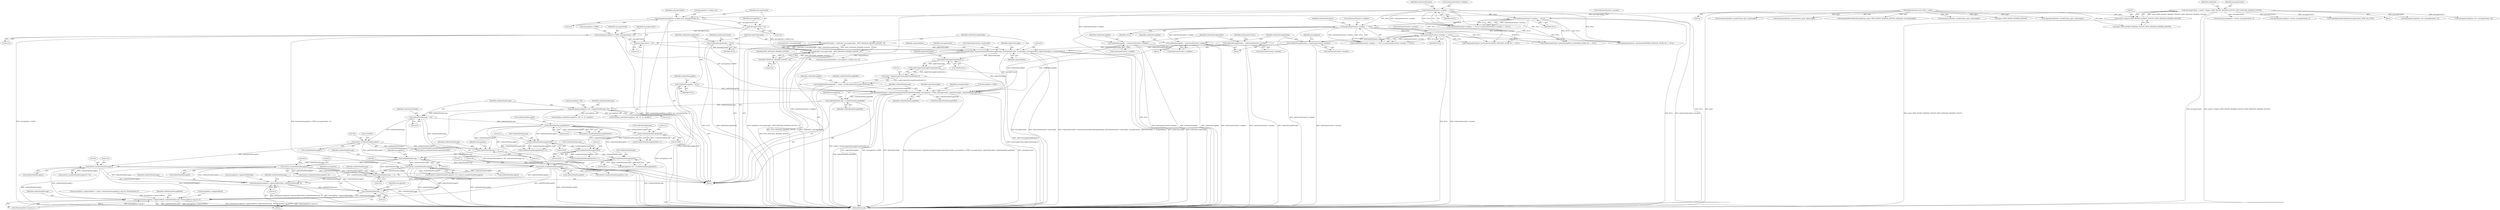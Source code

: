 digraph "0_bzrtp_bbb1e6e2f467ee4bd7b9a8c800e4f07343d7d99b@API" {
"1001857" [label="(Call,memcpy(messageData->signatureBlockType, confirmPlainMessage, 4))"];
"1001847" [label="(Call,confirmPlainMessage += 4)"];
"1001842" [label="(Call,(uint32_t)confirmPlainMessage[3])"];
"1001811" [label="(Call,confirmPlainMessage += 1)"];
"1001770" [label="(Call,confirmPlainMessage += 2)"];
"1001455" [label="(Call,confirmPlainMessage +=33)"];
"1001449" [label="(Call,memcpy(messageData->H0, confirmPlainMessage, 32))"];
"1001446" [label="(Call,confirmPlainMessage = confirmPlainMessageBuffer)"];
"1001438" [label="(Call,zrtpChannelContext->cipherDecryptionFunction(confirmMessageKey, messageData->CFBIV, messageContent, cipherTextLength, confirmPlainMessageBuffer))"];
"1001362" [label="(Call,confirmMessageKey = zrtpChannelContext->zrtpkeyr)"];
"1001349" [label="(Call,zrtpChannelContext->zrtpkeyr == NULL)"];
"1001322" [label="(Call,zrtpChannelContext->mackeyi == NULL)"];
"1001317" [label="(Call,zrtpChannelContext->zrtpkeyi == NULL)"];
"1001330" [label="(Call,confirmMessageKey = zrtpChannelContext->zrtpkeyi)"];
"1001296" [label="(Call,*confirmMessageKey = NULL)"];
"1001388" [label="(Call,memcpy(messageData->CFBIV, messageContent, 16))"];
"1001385" [label="(Call,messageContent +=8)"];
"1001379" [label="(Call,memcpy(messageData->confirm_mac, messageContent, 8))"];
"1000200" [label="(Call,*messageContent = (uint8_t *)(input+ZRTP_PACKET_HEADER_LENGTH+ZRTP_MESSAGE_HEADER_LENGTH))"];
"1000202" [label="(Call,(uint8_t *)(input+ZRTP_PACKET_HEADER_LENGTH+ZRTP_MESSAGE_HEADER_LENGTH))"];
"1000194" [label="(MethodParameterIn,const uint8_t * input)"];
"1001406" [label="(Call,zrtpChannelContext->hmacFunction(confirmMessageMacKey, zrtpChannelContext->hashLength, messageContent, cipherTextLength, 8, computedHmac))"];
"1001300" [label="(Call,*confirmMessageMacKey = NULL)"];
"1001335" [label="(Call,confirmMessageMacKey = zrtpChannelContext->mackeyi)"];
"1001367" [label="(Call,confirmMessageMacKey = zrtpChannelContext->mackeyr)"];
"1001354" [label="(Call,zrtpChannelContext->mackeyr == NULL)"];
"1001394" [label="(Call,messageContent +=16)"];
"1001397" [label="(Call,cipherTextLength = zrtpPacket->messageLength - ZRTP_MESSAGE_HEADER_LENGTH - 24)"];
"1001399" [label="(Call,zrtpPacket->messageLength - ZRTP_MESSAGE_HEADER_LENGTH - 24)"];
"1001403" [label="(Call,ZRTP_MESSAGE_HEADER_LENGTH - 24)"];
"1001434" [label="(Call,cipherTextLength*sizeof(uint8_t))"];
"1001429" [label="(Call,confirmPlainMessageBuffer = (uint8_t *)malloc(cipherTextLength*sizeof(uint8_t)))"];
"1001431" [label="(Call,(uint8_t *)malloc(cipherTextLength*sizeof(uint8_t)))"];
"1001433" [label="(Call,malloc(cipherTextLength*sizeof(uint8_t)))"];
"1001764" [label="(Call,(uint16_t)confirmPlainMessage[1])"];
"1001757" [label="(Call,confirmPlainMessage[0]&0x01)"];
"1001820" [label="(Call,(uint32_t)confirmPlainMessage[0])"];
"1001807" [label="(Call,(*confirmPlainMessage)&0x01)"];
"1001798" [label="(Call,(*confirmPlainMessage)&0x02)"];
"1001788" [label="(Call,(*confirmPlainMessage)&0x04)"];
"1001778" [label="(Call,(*confirmPlainMessage)&0x08)"];
"1001828" [label="(Call,(uint32_t)confirmPlainMessage[1])"];
"1001836" [label="(Call,(uint32_t)confirmPlainMessage[2])"];
"1001863" [label="(Call,confirmPlainMessage += 4)"];
"1001883" [label="(Call,memcpy(messageData->signatureBlock, confirmPlainMessage, 4*(messageData->sig_len-1)))"];
"1001400" [label="(Call,zrtpPacket->messageLength)"];
"1001808" [label="(Call,*confirmPlainMessage)"];
"1001801" [label="(Literal,0x02)"];
"1001828" [label="(Call,(uint32_t)confirmPlainMessage[1])"];
"1001294" [label="(Block,)"];
"1001349" [label="(Call,zrtpChannelContext->zrtpkeyr == NULL)"];
"1000211" [label="(Identifier,zrtpPacket)"];
"1001392" [label="(Identifier,messageContent)"];
"1001802" [label="(Literal,1)"];
"1001331" [label="(Identifier,confirmMessageKey)"];
"1000202" [label="(Call,(uint8_t *)(input+ZRTP_PACKET_HEADER_LENGTH+ZRTP_MESSAGE_HEADER_LENGTH))"];
"1001834" [label="(Call,(((uint32_t)confirmPlainMessage[2])<<8) | ((uint32_t)confirmPlainMessage[3]))"];
"1001386" [label="(Identifier,messageContent)"];
"1001803" [label="(Call,messageData->D = (*confirmPlainMessage)&0x01)"];
"1001449" [label="(Call,memcpy(messageData->H0, confirmPlainMessage, 32))"];
"1001362" [label="(Call,confirmMessageKey = zrtpChannelContext->zrtpkeyr)"];
"1001862" [label="(Literal,4)"];
"1001434" [label="(Call,cipherTextLength*sizeof(uint8_t))"];
"1000891" [label="(Call,memcpy(zrtpPacket->packetString, input, inputLength))"];
"1000224" [label="(Call,memcpy(messageData->version, messageContent, 4))"];
"1000201" [label="(Identifier,messageContent)"];
"1001443" [label="(Identifier,messageContent)"];
"1001335" [label="(Call,confirmMessageMacKey = zrtpChannelContext->mackeyi)"];
"1001779" [label="(Call,*confirmPlainMessage)"];
"1001462" [label="(Identifier,zrtpChannelContext)"];
"1001396" [label="(Literal,16)"];
"1000588" [label="(Call,memcpy(zrtpPacket->packetString, input, inputLength))"];
"1001819" [label="(Call,((uint32_t)confirmPlainMessage[0])<<24)"];
"1001435" [label="(Identifier,cipherTextLength)"];
"1001844" [label="(Call,confirmPlainMessage[3])"];
"1001778" [label="(Call,(*confirmPlainMessage)&0x08)"];
"1001078" [label="(Call,memcpy(DHPartHelloMessageString, input+ZRTP_PACKET_HEADER_LENGTH, zrtpPacket->messageLength))"];
"1001440" [label="(Call,messageData->CFBIV)"];
"1001772" [label="(Literal,2)"];
"1001764" [label="(Call,(uint16_t)confirmPlainMessage[1])"];
"1001866" [label="(Call,messageData->signatureBlock = (uint8_t *)malloc(4*(messageData->sig_len-1)*sizeof(uint8_t)))"];
"1001757" [label="(Call,confirmPlainMessage[0]&0x01)"];
"1001336" [label="(Identifier,confirmMessageMacKey)"];
"1001758" [label="(Call,confirmPlainMessage[0])"];
"1001350" [label="(Call,zrtpChannelContext->zrtpkeyr)"];
"1001761" [label="(Literal,0x01)"];
"1001576" [label="(Call,zrtpChannelContext->peerPackets[HELLO_MESSAGE_STORE_ID] == NULL)"];
"1001433" [label="(Call,malloc(cipherTextLength*sizeof(uint8_t)))"];
"1001766" [label="(Call,confirmPlainMessage[1])"];
"1001472" [label="(Call,bctoolbox_sha256(messageData->H0, 32, 32, checkH1))"];
"1001781" [label="(Literal,0x08)"];
"1001833" [label="(Literal,16)"];
"1001812" [label="(Identifier,confirmPlainMessage)"];
"1001326" [label="(Identifier,NULL)"];
"1001439" [label="(Identifier,confirmMessageKey)"];
"1001453" [label="(Identifier,confirmPlainMessage)"];
"1001445" [label="(Identifier,confirmPlainMessageBuffer)"];
"1001842" [label="(Call,(uint32_t)confirmPlainMessage[3])"];
"1001385" [label="(Call,messageContent +=8)"];
"1001863" [label="(Call,confirmPlainMessage += 4)"];
"1001393" [label="(Literal,16)"];
"1001865" [label="(Literal,4)"];
"1001490" [label="(Call,zrtpChannelContext->peerPackets[COMMIT_MESSAGE_STORE_ID] == NULL)"];
"1001324" [label="(Identifier,zrtpChannelContext)"];
"1001822" [label="(Call,confirmPlainMessage[0])"];
"1001389" [label="(Call,messageData->CFBIV)"];
"1001384" [label="(Literal,8)"];
"1001316" [label="(Call,(zrtpChannelContext->zrtpkeyi == NULL) || (zrtpChannelContext->mackeyi == NULL))"];
"1001363" [label="(Identifier,confirmMessageKey)"];
"1001369" [label="(Call,zrtpChannelContext->mackeyr)"];
"1001353" [label="(Identifier,NULL)"];
"1001858" [label="(Call,messageData->signatureBlockType)"];
"1001394" [label="(Call,messageContent +=16)"];
"1001813" [label="(Literal,1)"];
"1001321" [label="(Identifier,NULL)"];
"1001769" [label="(Literal,0x00FF)"];
"1001861" [label="(Identifier,confirmPlainMessage)"];
"1001368" [label="(Identifier,confirmMessageMacKey)"];
"1001856" [label="(Block,)"];
"1001296" [label="(Call,*confirmMessageKey = NULL)"];
"1001447" [label="(Identifier,confirmPlainMessage)"];
"1001835" [label="(Call,((uint32_t)confirmPlainMessage[2])<<8)"];
"1001820" [label="(Call,(uint32_t)confirmPlainMessage[0])"];
"1001816" [label="(Identifier,messageData)"];
"1001775" [label="(Identifier,messageData)"];
"1001379" [label="(Call,memcpy(messageData->confirm_mac, messageContent, 8))"];
"1001317" [label="(Call,zrtpChannelContext->zrtpkeyi == NULL)"];
"1001412" [label="(Identifier,cipherTextLength)"];
"1001941" [label="(Call,memcpy(messageData->version, messageContent, 4))"];
"1000812" [label="(Call,cryptoAlgoTypeStringToInt(messageContent, ZRTP_SAS_TYPE))"];
"1001456" [label="(Identifier,confirmPlainMessage)"];
"1001849" [label="(Literal,4)"];
"1001915" [label="(Call,memcpy(zrtpPacket->packetString, input, inputLength))"];
"1000197" [label="(Block,)"];
"1001903" [label="(Identifier,confirmPlainMessageBuffer)"];
"1001405" [label="(Literal,24)"];
"1001666" [label="(Call,zrtpChannelContext->peerPackets[DHPART_MESSAGE_STORE_ID] == NULL)"];
"1000194" [label="(MethodParameterIn,const uint8_t * input)"];
"1001358" [label="(Identifier,NULL)"];
"1001300" [label="(Call,*confirmMessageMacKey = NULL)"];
"1001446" [label="(Call,confirmPlainMessage = confirmPlainMessageBuffer)"];
"1001444" [label="(Identifier,cipherTextLength)"];
"1001323" [label="(Call,zrtpChannelContext->mackeyi)"];
"1001314" [label="(Block,)"];
"1001770" [label="(Call,confirmPlainMessage += 2)"];
"1001827" [label="(Call,((uint32_t)confirmPlainMessage[1])<<16)"];
"1001763" [label="(Call,((uint16_t)confirmPlainMessage[1])&0x00FF)"];
"1001318" [label="(Call,zrtpChannelContext->zrtpkeyi)"];
"1001853" [label="(Identifier,messageData)"];
"1001448" [label="(Identifier,confirmPlainMessageBuffer)"];
"1001755" [label="(Call,(uint16_t)(confirmPlainMessage[0]&0x01))"];
"1001788" [label="(Call,(*confirmPlainMessage)&0x04)"];
"1001430" [label="(Identifier,confirmPlainMessageBuffer)"];
"1001451" [label="(Identifier,messageData)"];
"1001438" [label="(Call,zrtpChannelContext->cipherDecryptionFunction(confirmMessageKey, messageData->CFBIV, messageContent, cipherTextLength, confirmPlainMessageBuffer))"];
"1001403" [label="(Call,ZRTP_MESSAGE_HEADER_LENGTH - 24)"];
"1001455" [label="(Call,confirmPlainMessage +=33)"];
"1001413" [label="(Literal,8)"];
"1001343" [label="(Identifier,zrtpChannelContext)"];
"1001418" [label="(Identifier,computedHmac)"];
"1001771" [label="(Identifier,confirmPlainMessage)"];
"1001431" [label="(Call,(uint8_t *)malloc(cipherTextLength*sizeof(uint8_t)))"];
"1001398" [label="(Identifier,cipherTextLength)"];
"1001395" [label="(Identifier,messageContent)"];
"1001411" [label="(Identifier,messageContent)"];
"1001864" [label="(Identifier,confirmPlainMessage)"];
"1001689" [label="(Call,bctoolbox_sha256(messageData->H0, 32, 32, checkH1))"];
"1001825" [label="(Literal,24)"];
"1001390" [label="(Identifier,messageData)"];
"1001399" [label="(Call,zrtpPacket->messageLength - ZRTP_MESSAGE_HEADER_LENGTH - 24)"];
"1001397" [label="(Call,cipherTextLength = zrtpPacket->messageLength - ZRTP_MESSAGE_HEADER_LENGTH - 24)"];
"1001383" [label="(Identifier,messageContent)"];
"1001337" [label="(Call,zrtpChannelContext->mackeyi)"];
"1001848" [label="(Identifier,confirmPlainMessage)"];
"1001330" [label="(Call,confirmMessageKey = zrtpChannelContext->zrtpkeyi)"];
"1001301" [label="(Identifier,confirmMessageMacKey)"];
"1000204" [label="(Call,input+ZRTP_PACKET_HEADER_LENGTH+ZRTP_MESSAGE_HEADER_LENGTH)"];
"1001414" [label="(Identifier,computedHmac)"];
"1001388" [label="(Call,memcpy(messageData->CFBIV, messageContent, 16))"];
"1001355" [label="(Call,zrtpChannelContext->mackeyr)"];
"1001787" [label="(Call,((*confirmPlainMessage)&0x04)>>2)"];
"1001884" [label="(Call,messageData->signatureBlock)"];
"1001332" [label="(Call,zrtpChannelContext->zrtpkeyi)"];
"1001847" [label="(Call,confirmPlainMessage += 4)"];
"1001457" [label="(Literal,33)"];
"1001902" [label="(Call,free(confirmPlainMessageBuffer))"];
"1001380" [label="(Call,messageData->confirm_mac)"];
"1001404" [label="(Identifier,ZRTP_MESSAGE_HEADER_LENGTH)"];
"1000624" [label="(Call,memcpy(messageData->H2, messageContent, 32))"];
"1001810" [label="(Literal,0x01)"];
"1001407" [label="(Identifier,confirmMessageMacKey)"];
"1001297" [label="(Identifier,confirmMessageKey)"];
"1001777" [label="(Call,((*confirmPlainMessage)&0x08)>>3)"];
"1001791" [label="(Literal,0x04)"];
"1001888" [label="(Call,4*(messageData->sig_len-1))"];
"1001354" [label="(Call,zrtpChannelContext->mackeyr == NULL)"];
"1001841" [label="(Literal,8)"];
"1000200" [label="(Call,*messageContent = (uint8_t *)(input+ZRTP_PACKET_HEADER_LENGTH+ZRTP_MESSAGE_HEADER_LENGTH))"];
"1000945" [label="(Call,memcpy(messageData->H1, messageContent, 32))"];
"1001782" [label="(Literal,3)"];
"1001883" [label="(Call,memcpy(messageData->signatureBlock, confirmPlainMessage, 4*(messageData->sig_len-1)))"];
"1001857" [label="(Call,memcpy(messageData->signatureBlockType, confirmPlainMessage, 4))"];
"1001346" [label="(Block,)"];
"1001302" [label="(Identifier,NULL)"];
"1001322" [label="(Call,zrtpChannelContext->mackeyi == NULL)"];
"1001887" [label="(Identifier,confirmPlainMessage)"];
"1001080" [label="(Call,input+ZRTP_PACKET_HEADER_LENGTH)"];
"1001429" [label="(Call,confirmPlainMessageBuffer = (uint8_t *)malloc(cipherTextLength*sizeof(uint8_t)))"];
"1001387" [label="(Literal,8)"];
"1001836" [label="(Call,(uint32_t)confirmPlainMessage[2])"];
"1001792" [label="(Literal,2)"];
"1001406" [label="(Call,zrtpChannelContext->hmacFunction(confirmMessageMacKey, zrtpChannelContext->hashLength, messageContent, cipherTextLength, 8, computedHmac))"];
"1001797" [label="(Call,((*confirmPlainMessage)&0x02)>>1)"];
"1001311" [label="(Identifier,zrtpChannelContext)"];
"1001811" [label="(Call,confirmPlainMessage += 1)"];
"1001798" [label="(Call,(*confirmPlainMessage)&0x02)"];
"1001348" [label="(Call,(zrtpChannelContext->zrtpkeyr == NULL) || (zrtpChannelContext->mackeyr == NULL))"];
"1001450" [label="(Call,messageData->H0)"];
"1001364" [label="(Call,zrtpChannelContext->zrtpkeyr)"];
"1001789" [label="(Call,*confirmPlainMessage)"];
"1001838" [label="(Call,confirmPlainMessage[2])"];
"1001417" [label="(Call,memcmp(computedHmac, messageData->confirm_mac, 8))"];
"1001868" [label="(Identifier,messageData)"];
"1001298" [label="(Identifier,NULL)"];
"1001373" [label="(Identifier,messageData)"];
"1001454" [label="(Literal,32)"];
"1001356" [label="(Identifier,zrtpChannelContext)"];
"1001367" [label="(Call,confirmMessageMacKey = zrtpChannelContext->mackeyr)"];
"1001830" [label="(Call,confirmPlainMessage[1])"];
"1001966" [label="(MethodReturn,int)"];
"1001408" [label="(Call,zrtpChannelContext->hashLength)"];
"1001436" [label="(Call,sizeof(uint8_t))"];
"1001285" [label="(Call,memcpy(zrtpPacket->packetString, input, inputLength))"];
"1001799" [label="(Call,*confirmPlainMessage)"];
"1001807" [label="(Call,(*confirmPlainMessage)&0x01)"];
"1001857" -> "1001856"  [label="AST: "];
"1001857" -> "1001862"  [label="CFG: "];
"1001858" -> "1001857"  [label="AST: "];
"1001861" -> "1001857"  [label="AST: "];
"1001862" -> "1001857"  [label="AST: "];
"1001864" -> "1001857"  [label="CFG: "];
"1001857" -> "1001966"  [label="DDG: messageData->signatureBlockType"];
"1001857" -> "1001966"  [label="DDG: memcpy(messageData->signatureBlockType, confirmPlainMessage, 4)"];
"1001847" -> "1001857"  [label="DDG: confirmPlainMessage"];
"1001836" -> "1001857"  [label="DDG: confirmPlainMessage[2]"];
"1001842" -> "1001857"  [label="DDG: confirmPlainMessage[3]"];
"1001820" -> "1001857"  [label="DDG: confirmPlainMessage[0]"];
"1001828" -> "1001857"  [label="DDG: confirmPlainMessage[1]"];
"1001857" -> "1001863"  [label="DDG: confirmPlainMessage"];
"1001847" -> "1001294"  [label="AST: "];
"1001847" -> "1001849"  [label="CFG: "];
"1001848" -> "1001847"  [label="AST: "];
"1001849" -> "1001847"  [label="AST: "];
"1001853" -> "1001847"  [label="CFG: "];
"1001847" -> "1001966"  [label="DDG: confirmPlainMessage"];
"1001842" -> "1001847"  [label="DDG: confirmPlainMessage[3]"];
"1001820" -> "1001847"  [label="DDG: confirmPlainMessage[0]"];
"1001828" -> "1001847"  [label="DDG: confirmPlainMessage[1]"];
"1001811" -> "1001847"  [label="DDG: confirmPlainMessage"];
"1001836" -> "1001847"  [label="DDG: confirmPlainMessage[2]"];
"1001842" -> "1001834"  [label="AST: "];
"1001842" -> "1001844"  [label="CFG: "];
"1001843" -> "1001842"  [label="AST: "];
"1001844" -> "1001842"  [label="AST: "];
"1001834" -> "1001842"  [label="CFG: "];
"1001842" -> "1001966"  [label="DDG: confirmPlainMessage[3]"];
"1001842" -> "1001834"  [label="DDG: confirmPlainMessage[3]"];
"1001811" -> "1001842"  [label="DDG: confirmPlainMessage"];
"1001842" -> "1001863"  [label="DDG: confirmPlainMessage[3]"];
"1001842" -> "1001883"  [label="DDG: confirmPlainMessage[3]"];
"1001811" -> "1001294"  [label="AST: "];
"1001811" -> "1001813"  [label="CFG: "];
"1001812" -> "1001811"  [label="AST: "];
"1001813" -> "1001811"  [label="AST: "];
"1001816" -> "1001811"  [label="CFG: "];
"1001770" -> "1001811"  [label="DDG: confirmPlainMessage"];
"1001764" -> "1001811"  [label="DDG: confirmPlainMessage[1]"];
"1001757" -> "1001811"  [label="DDG: confirmPlainMessage[0]"];
"1001811" -> "1001820"  [label="DDG: confirmPlainMessage"];
"1001811" -> "1001828"  [label="DDG: confirmPlainMessage"];
"1001811" -> "1001836"  [label="DDG: confirmPlainMessage"];
"1001770" -> "1001294"  [label="AST: "];
"1001770" -> "1001772"  [label="CFG: "];
"1001771" -> "1001770"  [label="AST: "];
"1001772" -> "1001770"  [label="AST: "];
"1001775" -> "1001770"  [label="CFG: "];
"1001455" -> "1001770"  [label="DDG: confirmPlainMessage"];
"1001764" -> "1001770"  [label="DDG: confirmPlainMessage[1]"];
"1001757" -> "1001770"  [label="DDG: confirmPlainMessage[0]"];
"1001455" -> "1001294"  [label="AST: "];
"1001455" -> "1001457"  [label="CFG: "];
"1001456" -> "1001455"  [label="AST: "];
"1001457" -> "1001455"  [label="AST: "];
"1001462" -> "1001455"  [label="CFG: "];
"1001455" -> "1001966"  [label="DDG: confirmPlainMessage"];
"1001449" -> "1001455"  [label="DDG: confirmPlainMessage"];
"1001455" -> "1001757"  [label="DDG: confirmPlainMessage"];
"1001455" -> "1001764"  [label="DDG: confirmPlainMessage"];
"1001449" -> "1001294"  [label="AST: "];
"1001449" -> "1001454"  [label="CFG: "];
"1001450" -> "1001449"  [label="AST: "];
"1001453" -> "1001449"  [label="AST: "];
"1001454" -> "1001449"  [label="AST: "];
"1001456" -> "1001449"  [label="CFG: "];
"1001449" -> "1001966"  [label="DDG: memcpy(messageData->H0, confirmPlainMessage, 32)"];
"1001449" -> "1001966"  [label="DDG: messageData->H0"];
"1001446" -> "1001449"  [label="DDG: confirmPlainMessage"];
"1001449" -> "1001472"  [label="DDG: messageData->H0"];
"1001449" -> "1001689"  [label="DDG: messageData->H0"];
"1001446" -> "1001294"  [label="AST: "];
"1001446" -> "1001448"  [label="CFG: "];
"1001447" -> "1001446"  [label="AST: "];
"1001448" -> "1001446"  [label="AST: "];
"1001451" -> "1001446"  [label="CFG: "];
"1001446" -> "1001966"  [label="DDG: confirmPlainMessageBuffer"];
"1001438" -> "1001446"  [label="DDG: confirmPlainMessageBuffer"];
"1001438" -> "1001294"  [label="AST: "];
"1001438" -> "1001445"  [label="CFG: "];
"1001439" -> "1001438"  [label="AST: "];
"1001440" -> "1001438"  [label="AST: "];
"1001443" -> "1001438"  [label="AST: "];
"1001444" -> "1001438"  [label="AST: "];
"1001445" -> "1001438"  [label="AST: "];
"1001447" -> "1001438"  [label="CFG: "];
"1001438" -> "1001966"  [label="DDG: confirmMessageKey"];
"1001438" -> "1001966"  [label="DDG: messageData->CFBIV"];
"1001438" -> "1001966"  [label="DDG: cipherTextLength"];
"1001438" -> "1001966"  [label="DDG: zrtpChannelContext->cipherDecryptionFunction(confirmMessageKey, messageData->CFBIV, messageContent, cipherTextLength, confirmPlainMessageBuffer)"];
"1001438" -> "1001966"  [label="DDG: messageContent"];
"1001362" -> "1001438"  [label="DDG: confirmMessageKey"];
"1001330" -> "1001438"  [label="DDG: confirmMessageKey"];
"1001296" -> "1001438"  [label="DDG: confirmMessageKey"];
"1001388" -> "1001438"  [label="DDG: messageData->CFBIV"];
"1001406" -> "1001438"  [label="DDG: messageContent"];
"1001434" -> "1001438"  [label="DDG: cipherTextLength"];
"1001429" -> "1001438"  [label="DDG: confirmPlainMessageBuffer"];
"1001438" -> "1001902"  [label="DDG: confirmPlainMessageBuffer"];
"1001362" -> "1001346"  [label="AST: "];
"1001362" -> "1001364"  [label="CFG: "];
"1001363" -> "1001362"  [label="AST: "];
"1001364" -> "1001362"  [label="AST: "];
"1001368" -> "1001362"  [label="CFG: "];
"1001362" -> "1001966"  [label="DDG: confirmMessageKey"];
"1001362" -> "1001966"  [label="DDG: zrtpChannelContext->zrtpkeyr"];
"1001349" -> "1001362"  [label="DDG: zrtpChannelContext->zrtpkeyr"];
"1001349" -> "1001348"  [label="AST: "];
"1001349" -> "1001353"  [label="CFG: "];
"1001350" -> "1001349"  [label="AST: "];
"1001353" -> "1001349"  [label="AST: "];
"1001356" -> "1001349"  [label="CFG: "];
"1001348" -> "1001349"  [label="CFG: "];
"1001349" -> "1001966"  [label="DDG: zrtpChannelContext->zrtpkeyr"];
"1001349" -> "1001966"  [label="DDG: NULL"];
"1001349" -> "1001348"  [label="DDG: zrtpChannelContext->zrtpkeyr"];
"1001349" -> "1001348"  [label="DDG: NULL"];
"1001322" -> "1001349"  [label="DDG: NULL"];
"1001317" -> "1001349"  [label="DDG: NULL"];
"1001349" -> "1001354"  [label="DDG: NULL"];
"1001349" -> "1001490"  [label="DDG: NULL"];
"1001349" -> "1001576"  [label="DDG: NULL"];
"1001349" -> "1001666"  [label="DDG: NULL"];
"1001322" -> "1001316"  [label="AST: "];
"1001322" -> "1001326"  [label="CFG: "];
"1001323" -> "1001322"  [label="AST: "];
"1001326" -> "1001322"  [label="AST: "];
"1001316" -> "1001322"  [label="CFG: "];
"1001322" -> "1001966"  [label="DDG: NULL"];
"1001322" -> "1001966"  [label="DDG: zrtpChannelContext->mackeyi"];
"1001322" -> "1001316"  [label="DDG: zrtpChannelContext->mackeyi"];
"1001322" -> "1001316"  [label="DDG: NULL"];
"1001317" -> "1001322"  [label="DDG: NULL"];
"1001322" -> "1001335"  [label="DDG: zrtpChannelContext->mackeyi"];
"1001322" -> "1001490"  [label="DDG: NULL"];
"1001322" -> "1001576"  [label="DDG: NULL"];
"1001322" -> "1001666"  [label="DDG: NULL"];
"1001317" -> "1001316"  [label="AST: "];
"1001317" -> "1001321"  [label="CFG: "];
"1001318" -> "1001317"  [label="AST: "];
"1001321" -> "1001317"  [label="AST: "];
"1001324" -> "1001317"  [label="CFG: "];
"1001316" -> "1001317"  [label="CFG: "];
"1001317" -> "1001966"  [label="DDG: zrtpChannelContext->zrtpkeyi"];
"1001317" -> "1001966"  [label="DDG: NULL"];
"1001317" -> "1001316"  [label="DDG: zrtpChannelContext->zrtpkeyi"];
"1001317" -> "1001316"  [label="DDG: NULL"];
"1001317" -> "1001330"  [label="DDG: zrtpChannelContext->zrtpkeyi"];
"1001317" -> "1001490"  [label="DDG: NULL"];
"1001317" -> "1001576"  [label="DDG: NULL"];
"1001317" -> "1001666"  [label="DDG: NULL"];
"1001330" -> "1001314"  [label="AST: "];
"1001330" -> "1001332"  [label="CFG: "];
"1001331" -> "1001330"  [label="AST: "];
"1001332" -> "1001330"  [label="AST: "];
"1001336" -> "1001330"  [label="CFG: "];
"1001330" -> "1001966"  [label="DDG: zrtpChannelContext->zrtpkeyi"];
"1001330" -> "1001966"  [label="DDG: confirmMessageKey"];
"1001296" -> "1001294"  [label="AST: "];
"1001296" -> "1001298"  [label="CFG: "];
"1001297" -> "1001296"  [label="AST: "];
"1001298" -> "1001296"  [label="AST: "];
"1001301" -> "1001296"  [label="CFG: "];
"1001296" -> "1001966"  [label="DDG: confirmMessageKey"];
"1001388" -> "1001294"  [label="AST: "];
"1001388" -> "1001393"  [label="CFG: "];
"1001389" -> "1001388"  [label="AST: "];
"1001392" -> "1001388"  [label="AST: "];
"1001393" -> "1001388"  [label="AST: "];
"1001395" -> "1001388"  [label="CFG: "];
"1001388" -> "1001966"  [label="DDG: memcpy(messageData->CFBIV, messageContent, 16)"];
"1001388" -> "1001966"  [label="DDG: messageData->CFBIV"];
"1001385" -> "1001388"  [label="DDG: messageContent"];
"1001388" -> "1001394"  [label="DDG: messageContent"];
"1001385" -> "1001294"  [label="AST: "];
"1001385" -> "1001387"  [label="CFG: "];
"1001386" -> "1001385"  [label="AST: "];
"1001387" -> "1001385"  [label="AST: "];
"1001390" -> "1001385"  [label="CFG: "];
"1001379" -> "1001385"  [label="DDG: messageContent"];
"1001379" -> "1001294"  [label="AST: "];
"1001379" -> "1001384"  [label="CFG: "];
"1001380" -> "1001379"  [label="AST: "];
"1001383" -> "1001379"  [label="AST: "];
"1001384" -> "1001379"  [label="AST: "];
"1001386" -> "1001379"  [label="CFG: "];
"1001379" -> "1001966"  [label="DDG: memcpy(messageData->confirm_mac, messageContent, 8)"];
"1000200" -> "1001379"  [label="DDG: messageContent"];
"1001379" -> "1001417"  [label="DDG: messageData->confirm_mac"];
"1000200" -> "1000197"  [label="AST: "];
"1000200" -> "1000202"  [label="CFG: "];
"1000201" -> "1000200"  [label="AST: "];
"1000202" -> "1000200"  [label="AST: "];
"1000211" -> "1000200"  [label="CFG: "];
"1000200" -> "1001966"  [label="DDG: messageContent"];
"1000200" -> "1001966"  [label="DDG: (uint8_t *)(input+ZRTP_PACKET_HEADER_LENGTH+ZRTP_MESSAGE_HEADER_LENGTH)"];
"1000202" -> "1000200"  [label="DDG: input+ZRTP_PACKET_HEADER_LENGTH+ZRTP_MESSAGE_HEADER_LENGTH"];
"1000200" -> "1000224"  [label="DDG: messageContent"];
"1000200" -> "1000624"  [label="DDG: messageContent"];
"1000200" -> "1000812"  [label="DDG: messageContent"];
"1000200" -> "1000945"  [label="DDG: messageContent"];
"1000200" -> "1001941"  [label="DDG: messageContent"];
"1000202" -> "1000204"  [label="CFG: "];
"1000203" -> "1000202"  [label="AST: "];
"1000204" -> "1000202"  [label="AST: "];
"1000202" -> "1001966"  [label="DDG: input+ZRTP_PACKET_HEADER_LENGTH+ZRTP_MESSAGE_HEADER_LENGTH"];
"1000194" -> "1000202"  [label="DDG: input"];
"1000194" -> "1000191"  [label="AST: "];
"1000194" -> "1001966"  [label="DDG: input"];
"1000194" -> "1000204"  [label="DDG: input"];
"1000194" -> "1000588"  [label="DDG: input"];
"1000194" -> "1000891"  [label="DDG: input"];
"1000194" -> "1001078"  [label="DDG: input"];
"1000194" -> "1001080"  [label="DDG: input"];
"1000194" -> "1001285"  [label="DDG: input"];
"1000194" -> "1001915"  [label="DDG: input"];
"1001406" -> "1001294"  [label="AST: "];
"1001406" -> "1001414"  [label="CFG: "];
"1001407" -> "1001406"  [label="AST: "];
"1001408" -> "1001406"  [label="AST: "];
"1001411" -> "1001406"  [label="AST: "];
"1001412" -> "1001406"  [label="AST: "];
"1001413" -> "1001406"  [label="AST: "];
"1001414" -> "1001406"  [label="AST: "];
"1001418" -> "1001406"  [label="CFG: "];
"1001406" -> "1001966"  [label="DDG: messageContent"];
"1001406" -> "1001966"  [label="DDG: zrtpChannelContext->hashLength"];
"1001406" -> "1001966"  [label="DDG: zrtpChannelContext->hmacFunction(confirmMessageMacKey, zrtpChannelContext->hashLength, messageContent, cipherTextLength, 8, computedHmac)"];
"1001406" -> "1001966"  [label="DDG: cipherTextLength"];
"1001406" -> "1001966"  [label="DDG: confirmMessageMacKey"];
"1001300" -> "1001406"  [label="DDG: confirmMessageMacKey"];
"1001335" -> "1001406"  [label="DDG: confirmMessageMacKey"];
"1001367" -> "1001406"  [label="DDG: confirmMessageMacKey"];
"1001394" -> "1001406"  [label="DDG: messageContent"];
"1001397" -> "1001406"  [label="DDG: cipherTextLength"];
"1001406" -> "1001417"  [label="DDG: computedHmac"];
"1001406" -> "1001434"  [label="DDG: cipherTextLength"];
"1001300" -> "1001294"  [label="AST: "];
"1001300" -> "1001302"  [label="CFG: "];
"1001301" -> "1001300"  [label="AST: "];
"1001302" -> "1001300"  [label="AST: "];
"1001311" -> "1001300"  [label="CFG: "];
"1001300" -> "1001966"  [label="DDG: NULL"];
"1001300" -> "1001966"  [label="DDG: confirmMessageMacKey"];
"1001335" -> "1001314"  [label="AST: "];
"1001335" -> "1001337"  [label="CFG: "];
"1001336" -> "1001335"  [label="AST: "];
"1001337" -> "1001335"  [label="AST: "];
"1001343" -> "1001335"  [label="CFG: "];
"1001335" -> "1001966"  [label="DDG: zrtpChannelContext->mackeyi"];
"1001335" -> "1001966"  [label="DDG: confirmMessageMacKey"];
"1001367" -> "1001346"  [label="AST: "];
"1001367" -> "1001369"  [label="CFG: "];
"1001368" -> "1001367"  [label="AST: "];
"1001369" -> "1001367"  [label="AST: "];
"1001373" -> "1001367"  [label="CFG: "];
"1001367" -> "1001966"  [label="DDG: zrtpChannelContext->mackeyr"];
"1001354" -> "1001367"  [label="DDG: zrtpChannelContext->mackeyr"];
"1001354" -> "1001348"  [label="AST: "];
"1001354" -> "1001358"  [label="CFG: "];
"1001355" -> "1001354"  [label="AST: "];
"1001358" -> "1001354"  [label="AST: "];
"1001348" -> "1001354"  [label="CFG: "];
"1001354" -> "1001966"  [label="DDG: zrtpChannelContext->mackeyr"];
"1001354" -> "1001966"  [label="DDG: NULL"];
"1001354" -> "1001348"  [label="DDG: zrtpChannelContext->mackeyr"];
"1001354" -> "1001348"  [label="DDG: NULL"];
"1001354" -> "1001490"  [label="DDG: NULL"];
"1001354" -> "1001576"  [label="DDG: NULL"];
"1001354" -> "1001666"  [label="DDG: NULL"];
"1001394" -> "1001294"  [label="AST: "];
"1001394" -> "1001396"  [label="CFG: "];
"1001395" -> "1001394"  [label="AST: "];
"1001396" -> "1001394"  [label="AST: "];
"1001398" -> "1001394"  [label="CFG: "];
"1001397" -> "1001294"  [label="AST: "];
"1001397" -> "1001399"  [label="CFG: "];
"1001398" -> "1001397"  [label="AST: "];
"1001399" -> "1001397"  [label="AST: "];
"1001407" -> "1001397"  [label="CFG: "];
"1001397" -> "1001966"  [label="DDG: zrtpPacket->messageLength - ZRTP_MESSAGE_HEADER_LENGTH - 24"];
"1001399" -> "1001397"  [label="DDG: zrtpPacket->messageLength"];
"1001399" -> "1001397"  [label="DDG: ZRTP_MESSAGE_HEADER_LENGTH - 24"];
"1001399" -> "1001403"  [label="CFG: "];
"1001400" -> "1001399"  [label="AST: "];
"1001403" -> "1001399"  [label="AST: "];
"1001399" -> "1001966"  [label="DDG: zrtpPacket->messageLength"];
"1001399" -> "1001966"  [label="DDG: ZRTP_MESSAGE_HEADER_LENGTH - 24"];
"1001403" -> "1001399"  [label="DDG: ZRTP_MESSAGE_HEADER_LENGTH"];
"1001403" -> "1001399"  [label="DDG: 24"];
"1001403" -> "1001405"  [label="CFG: "];
"1001404" -> "1001403"  [label="AST: "];
"1001405" -> "1001403"  [label="AST: "];
"1001403" -> "1001966"  [label="DDG: ZRTP_MESSAGE_HEADER_LENGTH"];
"1001434" -> "1001433"  [label="AST: "];
"1001434" -> "1001436"  [label="CFG: "];
"1001435" -> "1001434"  [label="AST: "];
"1001436" -> "1001434"  [label="AST: "];
"1001433" -> "1001434"  [label="CFG: "];
"1001434" -> "1001433"  [label="DDG: cipherTextLength"];
"1001429" -> "1001294"  [label="AST: "];
"1001429" -> "1001431"  [label="CFG: "];
"1001430" -> "1001429"  [label="AST: "];
"1001431" -> "1001429"  [label="AST: "];
"1001439" -> "1001429"  [label="CFG: "];
"1001429" -> "1001966"  [label="DDG: (uint8_t *)malloc(cipherTextLength*sizeof(uint8_t))"];
"1001431" -> "1001429"  [label="DDG: malloc(cipherTextLength*sizeof(uint8_t))"];
"1001431" -> "1001433"  [label="CFG: "];
"1001432" -> "1001431"  [label="AST: "];
"1001433" -> "1001431"  [label="AST: "];
"1001431" -> "1001966"  [label="DDG: malloc(cipherTextLength*sizeof(uint8_t))"];
"1001433" -> "1001431"  [label="DDG: cipherTextLength*sizeof(uint8_t)"];
"1001433" -> "1001966"  [label="DDG: cipherTextLength*sizeof(uint8_t)"];
"1001764" -> "1001763"  [label="AST: "];
"1001764" -> "1001766"  [label="CFG: "];
"1001765" -> "1001764"  [label="AST: "];
"1001766" -> "1001764"  [label="AST: "];
"1001769" -> "1001764"  [label="CFG: "];
"1001764" -> "1001763"  [label="DDG: confirmPlainMessage[1]"];
"1001764" -> "1001828"  [label="DDG: confirmPlainMessage[1]"];
"1001757" -> "1001755"  [label="AST: "];
"1001757" -> "1001761"  [label="CFG: "];
"1001758" -> "1001757"  [label="AST: "];
"1001761" -> "1001757"  [label="AST: "];
"1001755" -> "1001757"  [label="CFG: "];
"1001757" -> "1001755"  [label="DDG: confirmPlainMessage[0]"];
"1001757" -> "1001755"  [label="DDG: 0x01"];
"1001757" -> "1001778"  [label="DDG: confirmPlainMessage[0]"];
"1001757" -> "1001788"  [label="DDG: confirmPlainMessage[0]"];
"1001757" -> "1001798"  [label="DDG: confirmPlainMessage[0]"];
"1001757" -> "1001807"  [label="DDG: confirmPlainMessage[0]"];
"1001757" -> "1001820"  [label="DDG: confirmPlainMessage[0]"];
"1001820" -> "1001819"  [label="AST: "];
"1001820" -> "1001822"  [label="CFG: "];
"1001821" -> "1001820"  [label="AST: "];
"1001822" -> "1001820"  [label="AST: "];
"1001825" -> "1001820"  [label="CFG: "];
"1001820" -> "1001966"  [label="DDG: confirmPlainMessage[0]"];
"1001820" -> "1001819"  [label="DDG: confirmPlainMessage[0]"];
"1001807" -> "1001820"  [label="DDG: *confirmPlainMessage"];
"1001820" -> "1001863"  [label="DDG: confirmPlainMessage[0]"];
"1001820" -> "1001883"  [label="DDG: confirmPlainMessage[0]"];
"1001807" -> "1001803"  [label="AST: "];
"1001807" -> "1001810"  [label="CFG: "];
"1001808" -> "1001807"  [label="AST: "];
"1001810" -> "1001807"  [label="AST: "];
"1001803" -> "1001807"  [label="CFG: "];
"1001807" -> "1001966"  [label="DDG: *confirmPlainMessage"];
"1001807" -> "1001803"  [label="DDG: *confirmPlainMessage"];
"1001807" -> "1001803"  [label="DDG: 0x01"];
"1001798" -> "1001807"  [label="DDG: *confirmPlainMessage"];
"1001798" -> "1001797"  [label="AST: "];
"1001798" -> "1001801"  [label="CFG: "];
"1001799" -> "1001798"  [label="AST: "];
"1001801" -> "1001798"  [label="AST: "];
"1001802" -> "1001798"  [label="CFG: "];
"1001798" -> "1001797"  [label="DDG: *confirmPlainMessage"];
"1001798" -> "1001797"  [label="DDG: 0x02"];
"1001788" -> "1001798"  [label="DDG: *confirmPlainMessage"];
"1001788" -> "1001787"  [label="AST: "];
"1001788" -> "1001791"  [label="CFG: "];
"1001789" -> "1001788"  [label="AST: "];
"1001791" -> "1001788"  [label="AST: "];
"1001792" -> "1001788"  [label="CFG: "];
"1001788" -> "1001787"  [label="DDG: *confirmPlainMessage"];
"1001788" -> "1001787"  [label="DDG: 0x04"];
"1001778" -> "1001788"  [label="DDG: *confirmPlainMessage"];
"1001778" -> "1001777"  [label="AST: "];
"1001778" -> "1001781"  [label="CFG: "];
"1001779" -> "1001778"  [label="AST: "];
"1001781" -> "1001778"  [label="AST: "];
"1001782" -> "1001778"  [label="CFG: "];
"1001778" -> "1001777"  [label="DDG: *confirmPlainMessage"];
"1001778" -> "1001777"  [label="DDG: 0x08"];
"1001828" -> "1001827"  [label="AST: "];
"1001828" -> "1001830"  [label="CFG: "];
"1001829" -> "1001828"  [label="AST: "];
"1001830" -> "1001828"  [label="AST: "];
"1001833" -> "1001828"  [label="CFG: "];
"1001828" -> "1001966"  [label="DDG: confirmPlainMessage[1]"];
"1001828" -> "1001827"  [label="DDG: confirmPlainMessage[1]"];
"1001828" -> "1001863"  [label="DDG: confirmPlainMessage[1]"];
"1001828" -> "1001883"  [label="DDG: confirmPlainMessage[1]"];
"1001836" -> "1001835"  [label="AST: "];
"1001836" -> "1001838"  [label="CFG: "];
"1001837" -> "1001836"  [label="AST: "];
"1001838" -> "1001836"  [label="AST: "];
"1001841" -> "1001836"  [label="CFG: "];
"1001836" -> "1001966"  [label="DDG: confirmPlainMessage[2]"];
"1001836" -> "1001835"  [label="DDG: confirmPlainMessage[2]"];
"1001836" -> "1001863"  [label="DDG: confirmPlainMessage[2]"];
"1001836" -> "1001883"  [label="DDG: confirmPlainMessage[2]"];
"1001863" -> "1001856"  [label="AST: "];
"1001863" -> "1001865"  [label="CFG: "];
"1001864" -> "1001863"  [label="AST: "];
"1001865" -> "1001863"  [label="AST: "];
"1001868" -> "1001863"  [label="CFG: "];
"1001863" -> "1001883"  [label="DDG: confirmPlainMessage"];
"1001883" -> "1001856"  [label="AST: "];
"1001883" -> "1001888"  [label="CFG: "];
"1001884" -> "1001883"  [label="AST: "];
"1001887" -> "1001883"  [label="AST: "];
"1001888" -> "1001883"  [label="AST: "];
"1001903" -> "1001883"  [label="CFG: "];
"1001883" -> "1001966"  [label="DDG: messageData->signatureBlock"];
"1001883" -> "1001966"  [label="DDG: memcpy(messageData->signatureBlock, confirmPlainMessage, 4*(messageData->sig_len-1))"];
"1001883" -> "1001966"  [label="DDG: 4*(messageData->sig_len-1)"];
"1001883" -> "1001966"  [label="DDG: confirmPlainMessage"];
"1001866" -> "1001883"  [label="DDG: messageData->signatureBlock"];
"1001888" -> "1001883"  [label="DDG: 4"];
"1001888" -> "1001883"  [label="DDG: messageData->sig_len-1"];
}
